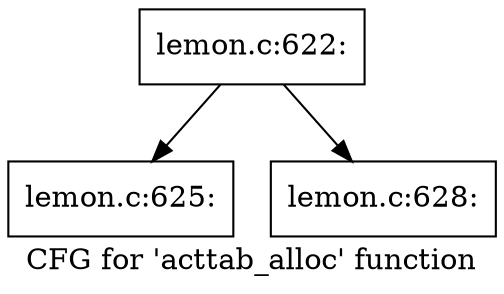 digraph "CFG for 'acttab_alloc' function" {
	label="CFG for 'acttab_alloc' function";

	Node0x56256527ab20 [shape=record,label="{lemon.c:622:}"];
	Node0x56256527ab20 -> Node0x5625652900f0;
	Node0x56256527ab20 -> Node0x562565290440;
	Node0x5625652900f0 [shape=record,label="{lemon.c:625:}"];
	Node0x562565290440 [shape=record,label="{lemon.c:628:}"];
}
